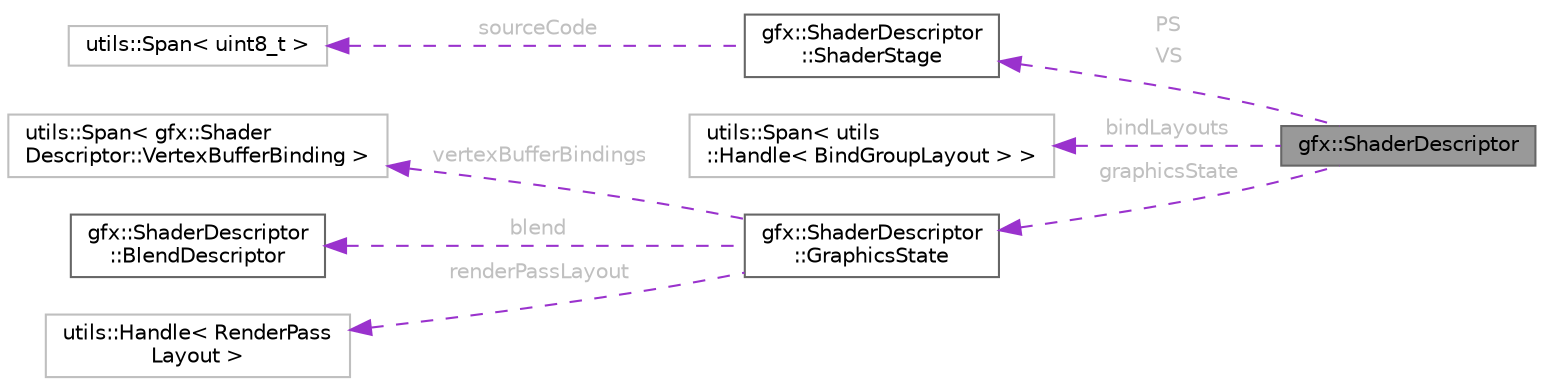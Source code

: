 digraph "gfx::ShaderDescriptor"
{
 // LATEX_PDF_SIZE
  bgcolor="transparent";
  edge [fontname=Helvetica,fontsize=10,labelfontname=Helvetica,labelfontsize=10];
  node [fontname=Helvetica,fontsize=10,shape=box,height=0.2,width=0.4];
  rankdir="LR";
  Node1 [id="Node000001",label="gfx::ShaderDescriptor",height=0.2,width=0.4,color="gray40", fillcolor="grey60", style="filled", fontcolor="black",tooltip="Descriptor for creating a GPU shader."];
  Node2 -> Node1 [id="edge1_Node000001_Node000002",dir="back",color="darkorchid3",style="dashed",tooltip=" ",label=<<TABLE CELLBORDER="0" BORDER="0"><TR><TD VALIGN="top" ALIGN="LEFT" CELLPADDING="1" CELLSPACING="0">PS</TD></TR>
<TR><TD VALIGN="top" ALIGN="LEFT" CELLPADDING="1" CELLSPACING="0">VS</TD></TR>
</TABLE>> ,fontcolor="grey" ];
  Node2 [id="Node000002",label="gfx::ShaderDescriptor\l::ShaderStage",height=0.2,width=0.4,color="gray40", fillcolor="white", style="filled",URL="$structgfx_1_1_shader_descriptor_1_1_shader_stage.html",tooltip="Represents a single programmable shader stage (vertex, fragment, etc.)"];
  Node3 -> Node2 [id="edge2_Node000002_Node000003",dir="back",color="darkorchid3",style="dashed",tooltip=" ",label=<<TABLE CELLBORDER="0" BORDER="0"><TR><TD VALIGN="top" ALIGN="LEFT" CELLPADDING="1" CELLSPACING="0">sourceCode</TD></TR>
</TABLE>> ,fontcolor="grey" ];
  Node3 [id="Node000003",label="utils::Span\< uint8_t \>",height=0.2,width=0.4,color="grey75", fillcolor="white", style="filled",URL="$classutils_1_1_span.html",tooltip=" "];
  Node4 -> Node1 [id="edge3_Node000001_Node000004",dir="back",color="darkorchid3",style="dashed",tooltip=" ",label=<<TABLE CELLBORDER="0" BORDER="0"><TR><TD VALIGN="top" ALIGN="LEFT" CELLPADDING="1" CELLSPACING="0">bindLayouts</TD></TR>
</TABLE>> ,fontcolor="grey" ];
  Node4 [id="Node000004",label="utils::Span\< utils\l::Handle\< BindGroupLayout \> \>",height=0.2,width=0.4,color="grey75", fillcolor="white", style="filled",URL="$classutils_1_1_span.html",tooltip=" "];
  Node5 -> Node1 [id="edge4_Node000001_Node000005",dir="back",color="darkorchid3",style="dashed",tooltip=" ",label=<<TABLE CELLBORDER="0" BORDER="0"><TR><TD VALIGN="top" ALIGN="LEFT" CELLPADDING="1" CELLSPACING="0">graphicsState</TD></TR>
</TABLE>> ,fontcolor="grey" ];
  Node5 [id="Node000005",label="gfx::ShaderDescriptor\l::GraphicsState",height=0.2,width=0.4,color="gray40", fillcolor="white", style="filled",URL="$structgfx_1_1_shader_descriptor_1_1_graphics_state.html",tooltip="Graphics pipeline state for this shader."];
  Node6 -> Node5 [id="edge5_Node000005_Node000006",dir="back",color="darkorchid3",style="dashed",tooltip=" ",label=<<TABLE CELLBORDER="0" BORDER="0"><TR><TD VALIGN="top" ALIGN="LEFT" CELLPADDING="1" CELLSPACING="0">vertexBufferBindings</TD></TR>
</TABLE>> ,fontcolor="grey" ];
  Node6 [id="Node000006",label="utils::Span\< gfx::Shader\lDescriptor::VertexBufferBinding \>",height=0.2,width=0.4,color="grey75", fillcolor="white", style="filled",URL="$classutils_1_1_span.html",tooltip=" "];
  Node7 -> Node5 [id="edge6_Node000005_Node000007",dir="back",color="darkorchid3",style="dashed",tooltip=" ",label=<<TABLE CELLBORDER="0" BORDER="0"><TR><TD VALIGN="top" ALIGN="LEFT" CELLPADDING="1" CELLSPACING="0">blend</TD></TR>
</TABLE>> ,fontcolor="grey" ];
  Node7 [id="Node000007",label="gfx::ShaderDescriptor\l::BlendDescriptor",height=0.2,width=0.4,color="gray40", fillcolor="white", style="filled",URL="$structgfx_1_1_shader_descriptor_1_1_blend_descriptor.html",tooltip="Describes blending operations for a render target."];
  Node8 -> Node5 [id="edge7_Node000005_Node000008",dir="back",color="darkorchid3",style="dashed",tooltip=" ",label=<<TABLE CELLBORDER="0" BORDER="0"><TR><TD VALIGN="top" ALIGN="LEFT" CELLPADDING="1" CELLSPACING="0">renderPassLayout</TD></TR>
</TABLE>> ,fontcolor="grey" ];
  Node8 [id="Node000008",label="utils::Handle\< RenderPass\lLayout \>",height=0.2,width=0.4,color="grey75", fillcolor="white", style="filled",URL="$classutils_1_1_handle.html",tooltip=" "];
}
